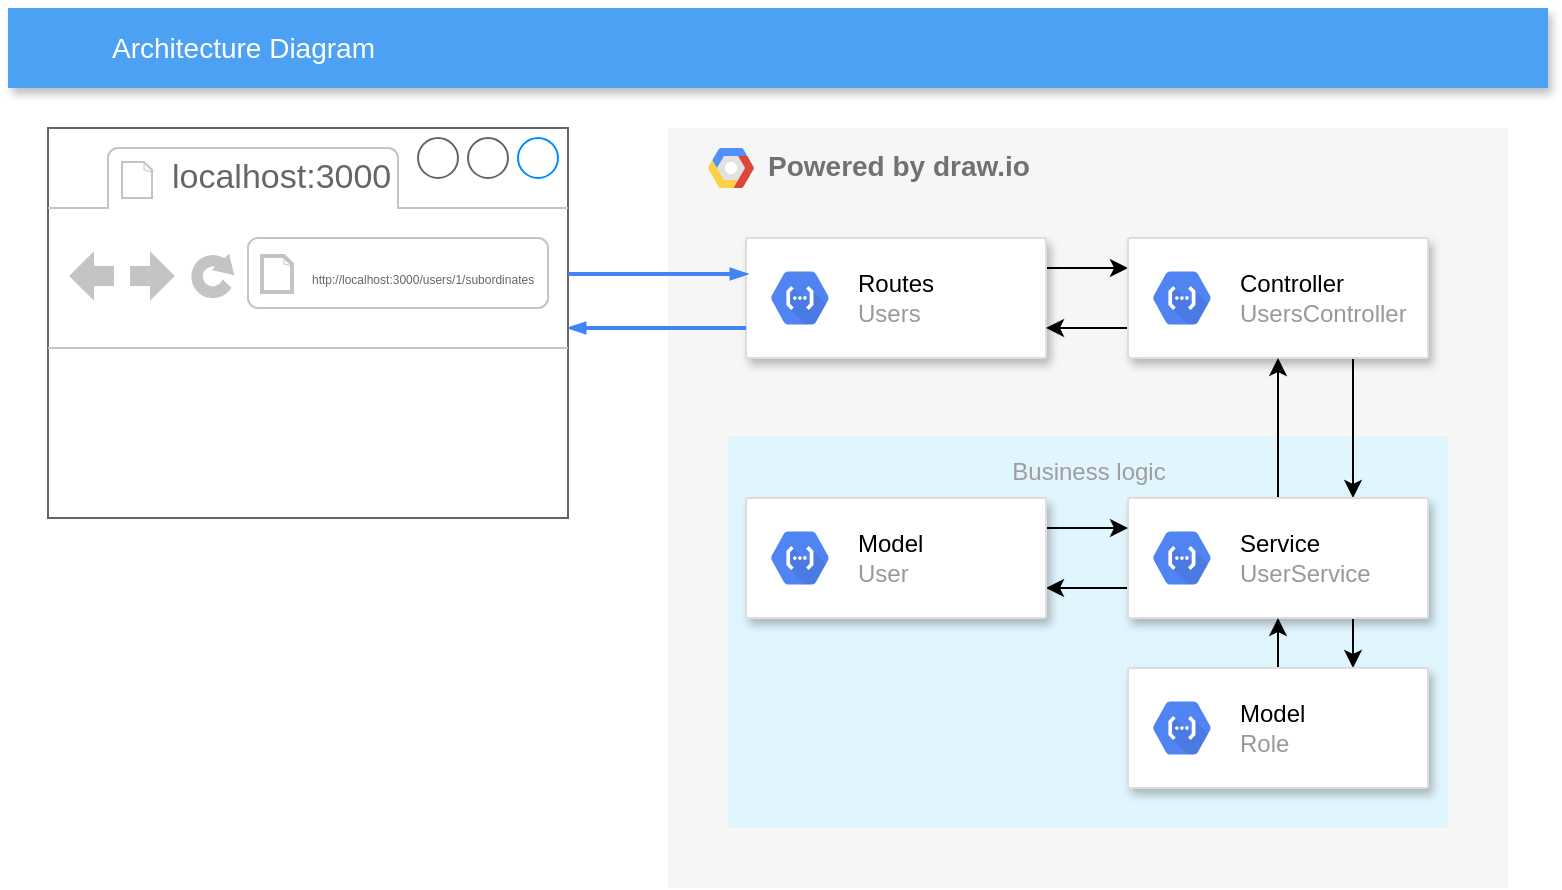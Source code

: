 <mxfile version="12.5.2" type="github"><diagram id="f106602c-feb2-e66a-4537-3a34d633f6aa" name="Page-1"><mxGraphModel dx="946" dy="494" grid="1" gridSize="10" guides="1" tooltips="1" connect="1" arrows="1" fold="1" page="1" pageScale="1" pageWidth="1169" pageHeight="827" background="#ffffff" math="0" shadow="0"><root><mxCell id="0"/><mxCell id="1" parent="0"/><mxCell id="14" value="&lt;b&gt;Powered by draw.io&lt;/b&gt;" style="fillColor=#F6F6F6;strokeColor=none;shadow=0;gradientColor=none;fontSize=14;align=left;spacing=10;fontColor=#717171;9E9E9E;verticalAlign=top;spacingTop=-4;fontStyle=0;spacingLeft=40;html=1;" parent="1" vertex="1"><mxGeometry x="450" y="100" width="420" height="380" as="geometry"/></mxCell><mxCell id="15" value="" style="shape=mxgraph.gcp2.google_cloud_platform;fillColor=#F6F6F6;strokeColor=none;shadow=0;gradientColor=none;" parent="14" vertex="1"><mxGeometry width="23" height="20" relative="1" as="geometry"><mxPoint x="20" y="10" as="offset"/></mxGeometry></mxCell><mxCell id="711" value="Business logic" style="rounded=1;absoluteArcSize=1;arcSize=2;html=1;strokeColor=none;gradientColor=none;shadow=0;dashed=0;strokeColor=none;fontSize=12;fontColor=#9E9E9E;align=center;verticalAlign=top;spacing=10;spacingTop=-4;fillColor=#E1F5FE;" parent="14" vertex="1"><mxGeometry x="30" y="154.05" width="360" height="195.95" as="geometry"/></mxCell><mxCell id="2" value="Architecture Diagram" style="fillColor=#4DA1F5;strokeColor=none;shadow=1;gradientColor=none;fontSize=14;align=left;spacingLeft=50;fontColor=#ffffff;html=1;" parent="1" vertex="1"><mxGeometry x="120" y="40" width="770" height="40" as="geometry"/></mxCell><mxCell id="-T0QNePfJVJk_qNjeddl-740" style="edgeStyle=orthogonalEdgeStyle;rounded=0;orthogonalLoop=1;jettySize=auto;html=1;exitX=1;exitY=0.25;exitDx=0;exitDy=0;entryX=0;entryY=0.25;entryDx=0;entryDy=0;" edge="1" parent="1" source="-T0QNePfJVJk_qNjeddl-724" target="-T0QNePfJVJk_qNjeddl-726"><mxGeometry relative="1" as="geometry"/></mxCell><mxCell id="-T0QNePfJVJk_qNjeddl-724" value="" style="strokeColor=#dddddd;shadow=1;strokeWidth=1;rounded=1;absoluteArcSize=1;arcSize=2;" vertex="1" parent="1"><mxGeometry x="489" y="155" width="150" height="60" as="geometry"/></mxCell><mxCell id="-T0QNePfJVJk_qNjeddl-725" value="&lt;font color=&quot;#000000&quot;&gt;Routes&lt;/font&gt;&lt;br&gt;Users" style="dashed=0;connectable=0;html=1;fillColor=#5184F3;strokeColor=none;shape=mxgraph.gcp2.hexIcon;prIcon=cloud_functions;part=1;labelPosition=right;verticalLabelPosition=middle;align=left;verticalAlign=middle;spacingLeft=5;fontColor=#999999;fontSize=12;" vertex="1" parent="-T0QNePfJVJk_qNjeddl-724"><mxGeometry y="0.5" width="44" height="39" relative="1" as="geometry"><mxPoint x="5" y="-19.5" as="offset"/></mxGeometry></mxCell><mxCell id="-T0QNePfJVJk_qNjeddl-738" style="edgeStyle=orthogonalEdgeStyle;rounded=0;orthogonalLoop=1;jettySize=auto;html=1;exitX=0.75;exitY=1;exitDx=0;exitDy=0;entryX=0.75;entryY=0;entryDx=0;entryDy=0;" edge="1" parent="1" source="-T0QNePfJVJk_qNjeddl-726" target="-T0QNePfJVJk_qNjeddl-733"><mxGeometry relative="1" as="geometry"/></mxCell><mxCell id="-T0QNePfJVJk_qNjeddl-741" style="edgeStyle=orthogonalEdgeStyle;rounded=0;orthogonalLoop=1;jettySize=auto;html=1;exitX=0;exitY=0.75;exitDx=0;exitDy=0;entryX=1;entryY=0.75;entryDx=0;entryDy=0;" edge="1" parent="1" source="-T0QNePfJVJk_qNjeddl-726" target="-T0QNePfJVJk_qNjeddl-724"><mxGeometry relative="1" as="geometry"/></mxCell><mxCell id="-T0QNePfJVJk_qNjeddl-726" value="" style="strokeColor=#dddddd;shadow=1;strokeWidth=1;rounded=1;absoluteArcSize=1;arcSize=2;" vertex="1" parent="1"><mxGeometry x="680" y="155" width="150" height="60" as="geometry"/></mxCell><mxCell id="-T0QNePfJVJk_qNjeddl-727" value="&lt;font color=&quot;#000000&quot;&gt;Controller&lt;/font&gt;&lt;br&gt;UsersController" style="dashed=0;connectable=0;html=1;fillColor=#5184F3;strokeColor=none;shape=mxgraph.gcp2.hexIcon;prIcon=cloud_functions;part=1;labelPosition=right;verticalLabelPosition=middle;align=left;verticalAlign=middle;spacingLeft=5;fontColor=#999999;fontSize=12;" vertex="1" parent="-T0QNePfJVJk_qNjeddl-726"><mxGeometry y="0.5" width="44" height="39" relative="1" as="geometry"><mxPoint x="5" y="-19.5" as="offset"/></mxGeometry></mxCell><mxCell id="-T0QNePfJVJk_qNjeddl-753" style="edgeStyle=orthogonalEdgeStyle;rounded=0;orthogonalLoop=1;jettySize=auto;html=1;exitX=0;exitY=0.75;exitDx=0;exitDy=0;entryX=1;entryY=0.75;entryDx=0;entryDy=0;" edge="1" parent="1" source="-T0QNePfJVJk_qNjeddl-733" target="-T0QNePfJVJk_qNjeddl-736"><mxGeometry relative="1" as="geometry"/></mxCell><mxCell id="-T0QNePfJVJk_qNjeddl-758" style="edgeStyle=orthogonalEdgeStyle;rounded=0;orthogonalLoop=1;jettySize=auto;html=1;exitX=0.75;exitY=1;exitDx=0;exitDy=0;entryX=0.75;entryY=0;entryDx=0;entryDy=0;" edge="1" parent="1" source="-T0QNePfJVJk_qNjeddl-733" target="-T0QNePfJVJk_qNjeddl-754"><mxGeometry relative="1" as="geometry"/></mxCell><mxCell id="-T0QNePfJVJk_qNjeddl-759" style="edgeStyle=orthogonalEdgeStyle;rounded=0;orthogonalLoop=1;jettySize=auto;html=1;exitX=0.5;exitY=0;exitDx=0;exitDy=0;entryX=0.5;entryY=1;entryDx=0;entryDy=0;" edge="1" parent="1" source="-T0QNePfJVJk_qNjeddl-733" target="-T0QNePfJVJk_qNjeddl-726"><mxGeometry relative="1" as="geometry"/></mxCell><mxCell id="-T0QNePfJVJk_qNjeddl-733" value="" style="strokeColor=#dddddd;shadow=1;strokeWidth=1;rounded=1;absoluteArcSize=1;arcSize=2;" vertex="1" parent="1"><mxGeometry x="680" y="285" width="150" height="60" as="geometry"/></mxCell><mxCell id="-T0QNePfJVJk_qNjeddl-734" value="&lt;font color=&quot;#000000&quot;&gt;Service&lt;/font&gt;&lt;br&gt;UserService" style="dashed=0;connectable=0;html=1;fillColor=#5184F3;strokeColor=none;shape=mxgraph.gcp2.hexIcon;prIcon=cloud_functions;part=1;labelPosition=right;verticalLabelPosition=middle;align=left;verticalAlign=middle;spacingLeft=5;fontColor=#999999;fontSize=12;" vertex="1" parent="-T0QNePfJVJk_qNjeddl-733"><mxGeometry y="0.5" width="44" height="39" relative="1" as="geometry"><mxPoint x="5" y="-19.5" as="offset"/></mxGeometry></mxCell><mxCell id="-T0QNePfJVJk_qNjeddl-752" style="edgeStyle=orthogonalEdgeStyle;rounded=0;orthogonalLoop=1;jettySize=auto;html=1;exitX=1;exitY=0.25;exitDx=0;exitDy=0;entryX=0;entryY=0.25;entryDx=0;entryDy=0;" edge="1" parent="1" source="-T0QNePfJVJk_qNjeddl-736" target="-T0QNePfJVJk_qNjeddl-733"><mxGeometry relative="1" as="geometry"/></mxCell><mxCell id="-T0QNePfJVJk_qNjeddl-736" value="" style="strokeColor=#dddddd;shadow=1;strokeWidth=1;rounded=1;absoluteArcSize=1;arcSize=2;" vertex="1" parent="1"><mxGeometry x="489" y="285" width="150" height="60" as="geometry"/></mxCell><mxCell id="-T0QNePfJVJk_qNjeddl-737" value="&lt;font color=&quot;#000000&quot;&gt;Model&lt;/font&gt;&lt;br&gt;User" style="dashed=0;connectable=0;html=1;fillColor=#5184F3;strokeColor=none;shape=mxgraph.gcp2.hexIcon;prIcon=cloud_functions;part=1;labelPosition=right;verticalLabelPosition=middle;align=left;verticalAlign=middle;spacingLeft=5;fontColor=#999999;fontSize=12;" vertex="1" parent="-T0QNePfJVJk_qNjeddl-736"><mxGeometry y="0.5" width="44" height="39" relative="1" as="geometry"><mxPoint x="5" y="-19.5" as="offset"/></mxGeometry></mxCell><mxCell id="-T0QNePfJVJk_qNjeddl-760" style="edgeStyle=orthogonalEdgeStyle;rounded=0;orthogonalLoop=1;jettySize=auto;html=1;exitX=0.5;exitY=0;exitDx=0;exitDy=0;entryX=0.5;entryY=1;entryDx=0;entryDy=0;" edge="1" parent="1" source="-T0QNePfJVJk_qNjeddl-754" target="-T0QNePfJVJk_qNjeddl-733"><mxGeometry relative="1" as="geometry"/></mxCell><mxCell id="-T0QNePfJVJk_qNjeddl-754" value="" style="strokeColor=#dddddd;shadow=1;strokeWidth=1;rounded=1;absoluteArcSize=1;arcSize=2;" vertex="1" parent="1"><mxGeometry x="680" y="370" width="150" height="60" as="geometry"/></mxCell><mxCell id="-T0QNePfJVJk_qNjeddl-755" value="&lt;font color=&quot;#000000&quot;&gt;Model&lt;/font&gt;&lt;br&gt;Role" style="dashed=0;connectable=0;html=1;fillColor=#5184F3;strokeColor=none;shape=mxgraph.gcp2.hexIcon;prIcon=cloud_functions;part=1;labelPosition=right;verticalLabelPosition=middle;align=left;verticalAlign=middle;spacingLeft=5;fontColor=#999999;fontSize=12;" vertex="1" parent="-T0QNePfJVJk_qNjeddl-754"><mxGeometry y="0.5" width="44" height="39" relative="1" as="geometry"><mxPoint x="5" y="-19.5" as="offset"/></mxGeometry></mxCell><mxCell id="-T0QNePfJVJk_qNjeddl-763" value="" style="strokeWidth=1;shadow=0;dashed=0;align=center;html=1;shape=mxgraph.mockup.containers.browserWindow;rSize=0;strokeColor=#666666;strokeColor2=#008cff;strokeColor3=#c4c4c4;mainText=,;recursiveResize=0;" vertex="1" parent="1"><mxGeometry x="140" y="100" width="260" height="195" as="geometry"/></mxCell><mxCell id="-T0QNePfJVJk_qNjeddl-764" value="localhost:3000" style="strokeWidth=1;shadow=0;dashed=0;align=center;html=1;shape=mxgraph.mockup.containers.anchor;fontSize=17;fontColor=#666666;align=left;" vertex="1" parent="-T0QNePfJVJk_qNjeddl-763"><mxGeometry x="60" y="12" width="110" height="26" as="geometry"/></mxCell><mxCell id="-T0QNePfJVJk_qNjeddl-765" value="&lt;font style=&quot;font-size: 6px&quot;&gt;http://localhost:3000/users/1/subordinates&lt;/font&gt;" style="strokeWidth=1;shadow=0;dashed=0;align=center;html=1;shape=mxgraph.mockup.containers.anchor;rSize=0;fontSize=17;fontColor=#666666;align=left;" vertex="1" parent="-T0QNePfJVJk_qNjeddl-763"><mxGeometry x="130" y="60" width="330" height="26" as="geometry"/></mxCell><mxCell id="-T0QNePfJVJk_qNjeddl-768" value="" style="edgeStyle=orthogonalEdgeStyle;fontSize=12;html=1;endArrow=blockThin;endFill=1;rounded=0;strokeWidth=2;endSize=4;startSize=4;dashed=0;strokeColor=#4284F3;" edge="1" parent="-T0QNePfJVJk_qNjeddl-763"><mxGeometry width="100" relative="1" as="geometry"><mxPoint x="260" y="73" as="sourcePoint"/><mxPoint x="350" y="73" as="targetPoint"/></mxGeometry></mxCell><mxCell id="-T0QNePfJVJk_qNjeddl-769" value="" style="edgeStyle=orthogonalEdgeStyle;fontSize=12;html=1;endArrow=blockThin;endFill=1;rounded=0;strokeWidth=2;endSize=4;startSize=4;dashed=0;strokeColor=#4284F3;exitX=0;exitY=0.75;exitDx=0;exitDy=0;" edge="1" parent="1" source="-T0QNePfJVJk_qNjeddl-724"><mxGeometry width="100" relative="1" as="geometry"><mxPoint x="120" y="500" as="sourcePoint"/><mxPoint x="400" y="200" as="targetPoint"/></mxGeometry></mxCell></root></mxGraphModel></diagram></mxfile>